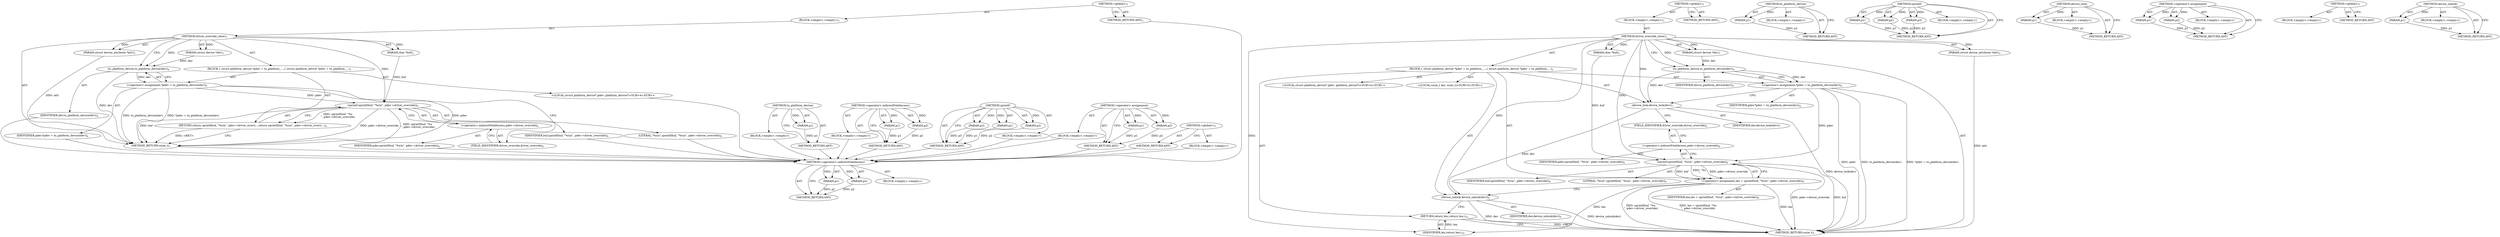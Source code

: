 digraph "device_unlock" {
vulnerable_6 [label=<(METHOD,&lt;global&gt;)<SUB>1</SUB>>];
vulnerable_7 [label=<(BLOCK,&lt;empty&gt;,&lt;empty&gt;)<SUB>1</SUB>>];
vulnerable_8 [label=<(METHOD,driver_override_show)<SUB>1</SUB>>];
vulnerable_9 [label=<(PARAM,struct device *dev)<SUB>1</SUB>>];
vulnerable_10 [label=<(PARAM,struct device_attribute *attr)<SUB>2</SUB>>];
vulnerable_11 [label=<(PARAM,char *buf)<SUB>2</SUB>>];
vulnerable_12 [label=<(BLOCK,{
 	struct platform_device *pdev = to_platform_...,{
 	struct platform_device *pdev = to_platform_...)<SUB>3</SUB>>];
vulnerable_13 [label="<(LOCAL,struct platform_device* pdev: platform_device*)<SUB>4</SUB>>"];
vulnerable_14 [label=<(&lt;operator&gt;.assignment,*pdev = to_platform_device(dev))<SUB>4</SUB>>];
vulnerable_15 [label=<(IDENTIFIER,pdev,*pdev = to_platform_device(dev))<SUB>4</SUB>>];
vulnerable_16 [label=<(to_platform_device,to_platform_device(dev))<SUB>4</SUB>>];
vulnerable_17 [label=<(IDENTIFIER,dev,to_platform_device(dev))<SUB>4</SUB>>];
vulnerable_18 [label=<(RETURN,return sprintf(buf, &quot;%s\n&quot;, pdev-&gt;driver_overri...,return sprintf(buf, &quot;%s\n&quot;, pdev-&gt;driver_overri...)<SUB>6</SUB>>];
vulnerable_19 [label=<(sprintf,sprintf(buf, &quot;%s\n&quot;, pdev-&gt;driver_override))<SUB>6</SUB>>];
vulnerable_20 [label=<(IDENTIFIER,buf,sprintf(buf, &quot;%s\n&quot;, pdev-&gt;driver_override))<SUB>6</SUB>>];
vulnerable_21 [label=<(LITERAL,&quot;%s\n&quot;,sprintf(buf, &quot;%s\n&quot;, pdev-&gt;driver_override))<SUB>6</SUB>>];
vulnerable_22 [label=<(&lt;operator&gt;.indirectFieldAccess,pdev-&gt;driver_override)<SUB>6</SUB>>];
vulnerable_23 [label=<(IDENTIFIER,pdev,sprintf(buf, &quot;%s\n&quot;, pdev-&gt;driver_override))<SUB>6</SUB>>];
vulnerable_24 [label=<(FIELD_IDENTIFIER,driver_override,driver_override)<SUB>6</SUB>>];
vulnerable_25 [label=<(METHOD_RETURN,ssize_t)<SUB>1</SUB>>];
vulnerable_27 [label=<(METHOD_RETURN,ANY)<SUB>1</SUB>>];
vulnerable_57 [label=<(METHOD,to_platform_device)>];
vulnerable_58 [label=<(PARAM,p1)>];
vulnerable_59 [label=<(BLOCK,&lt;empty&gt;,&lt;empty&gt;)>];
vulnerable_60 [label=<(METHOD_RETURN,ANY)>];
vulnerable_67 [label=<(METHOD,&lt;operator&gt;.indirectFieldAccess)>];
vulnerable_68 [label=<(PARAM,p1)>];
vulnerable_69 [label=<(PARAM,p2)>];
vulnerable_70 [label=<(BLOCK,&lt;empty&gt;,&lt;empty&gt;)>];
vulnerable_71 [label=<(METHOD_RETURN,ANY)>];
vulnerable_61 [label=<(METHOD,sprintf)>];
vulnerable_62 [label=<(PARAM,p1)>];
vulnerable_63 [label=<(PARAM,p2)>];
vulnerable_64 [label=<(PARAM,p3)>];
vulnerable_65 [label=<(BLOCK,&lt;empty&gt;,&lt;empty&gt;)>];
vulnerable_66 [label=<(METHOD_RETURN,ANY)>];
vulnerable_52 [label=<(METHOD,&lt;operator&gt;.assignment)>];
vulnerable_53 [label=<(PARAM,p1)>];
vulnerable_54 [label=<(PARAM,p2)>];
vulnerable_55 [label=<(BLOCK,&lt;empty&gt;,&lt;empty&gt;)>];
vulnerable_56 [label=<(METHOD_RETURN,ANY)>];
vulnerable_46 [label=<(METHOD,&lt;global&gt;)<SUB>1</SUB>>];
vulnerable_47 [label=<(BLOCK,&lt;empty&gt;,&lt;empty&gt;)>];
vulnerable_48 [label=<(METHOD_RETURN,ANY)>];
fixed_79 [label=<(METHOD,&lt;operator&gt;.indirectFieldAccess)>];
fixed_80 [label=<(PARAM,p1)>];
fixed_81 [label=<(PARAM,p2)>];
fixed_82 [label=<(BLOCK,&lt;empty&gt;,&lt;empty&gt;)>];
fixed_83 [label=<(METHOD_RETURN,ANY)>];
fixed_6 [label=<(METHOD,&lt;global&gt;)<SUB>1</SUB>>];
fixed_7 [label=<(BLOCK,&lt;empty&gt;,&lt;empty&gt;)<SUB>1</SUB>>];
fixed_8 [label=<(METHOD,driver_override_show)<SUB>1</SUB>>];
fixed_9 [label=<(PARAM,struct device *dev)<SUB>1</SUB>>];
fixed_10 [label=<(PARAM,struct device_attribute *attr)<SUB>2</SUB>>];
fixed_11 [label=<(PARAM,char *buf)<SUB>2</SUB>>];
fixed_12 [label=<(BLOCK,{
 	struct platform_device *pdev = to_platform_...,{
 	struct platform_device *pdev = to_platform_...)<SUB>3</SUB>>];
fixed_13 [label="<(LOCAL,struct platform_device* pdev: platform_device*)<SUB>4</SUB>>"];
fixed_14 [label=<(&lt;operator&gt;.assignment,*pdev = to_platform_device(dev))<SUB>4</SUB>>];
fixed_15 [label=<(IDENTIFIER,pdev,*pdev = to_platform_device(dev))<SUB>4</SUB>>];
fixed_16 [label=<(to_platform_device,to_platform_device(dev))<SUB>4</SUB>>];
fixed_17 [label=<(IDENTIFIER,dev,to_platform_device(dev))<SUB>4</SUB>>];
fixed_18 [label="<(LOCAL,ssize_t len: ssize_t)<SUB>5</SUB>>"];
fixed_19 [label=<(device_lock,device_lock(dev))<SUB>7</SUB>>];
fixed_20 [label=<(IDENTIFIER,dev,device_lock(dev))<SUB>7</SUB>>];
fixed_21 [label=<(&lt;operator&gt;.assignment,len = sprintf(buf, &quot;%s\n&quot;, pdev-&gt;driver_override))<SUB>8</SUB>>];
fixed_22 [label=<(IDENTIFIER,len,len = sprintf(buf, &quot;%s\n&quot;, pdev-&gt;driver_override))<SUB>8</SUB>>];
fixed_23 [label=<(sprintf,sprintf(buf, &quot;%s\n&quot;, pdev-&gt;driver_override))<SUB>8</SUB>>];
fixed_24 [label=<(IDENTIFIER,buf,sprintf(buf, &quot;%s\n&quot;, pdev-&gt;driver_override))<SUB>8</SUB>>];
fixed_25 [label=<(LITERAL,&quot;%s\n&quot;,sprintf(buf, &quot;%s\n&quot;, pdev-&gt;driver_override))<SUB>8</SUB>>];
fixed_26 [label=<(&lt;operator&gt;.indirectFieldAccess,pdev-&gt;driver_override)<SUB>8</SUB>>];
fixed_27 [label=<(IDENTIFIER,pdev,sprintf(buf, &quot;%s\n&quot;, pdev-&gt;driver_override))<SUB>8</SUB>>];
fixed_28 [label=<(FIELD_IDENTIFIER,driver_override,driver_override)<SUB>8</SUB>>];
fixed_29 [label=<(device_unlock,device_unlock(dev))<SUB>9</SUB>>];
fixed_30 [label=<(IDENTIFIER,dev,device_unlock(dev))<SUB>9</SUB>>];
fixed_31 [label=<(RETURN,return len;,return len;)<SUB>10</SUB>>];
fixed_32 [label=<(IDENTIFIER,len,return len;)<SUB>10</SUB>>];
fixed_33 [label=<(METHOD_RETURN,ssize_t)<SUB>1</SUB>>];
fixed_35 [label=<(METHOD_RETURN,ANY)<SUB>1</SUB>>];
fixed_65 [label=<(METHOD,to_platform_device)>];
fixed_66 [label=<(PARAM,p1)>];
fixed_67 [label=<(BLOCK,&lt;empty&gt;,&lt;empty&gt;)>];
fixed_68 [label=<(METHOD_RETURN,ANY)>];
fixed_73 [label=<(METHOD,sprintf)>];
fixed_74 [label=<(PARAM,p1)>];
fixed_75 [label=<(PARAM,p2)>];
fixed_76 [label=<(PARAM,p3)>];
fixed_77 [label=<(BLOCK,&lt;empty&gt;,&lt;empty&gt;)>];
fixed_78 [label=<(METHOD_RETURN,ANY)>];
fixed_69 [label=<(METHOD,device_lock)>];
fixed_70 [label=<(PARAM,p1)>];
fixed_71 [label=<(BLOCK,&lt;empty&gt;,&lt;empty&gt;)>];
fixed_72 [label=<(METHOD_RETURN,ANY)>];
fixed_60 [label=<(METHOD,&lt;operator&gt;.assignment)>];
fixed_61 [label=<(PARAM,p1)>];
fixed_62 [label=<(PARAM,p2)>];
fixed_63 [label=<(BLOCK,&lt;empty&gt;,&lt;empty&gt;)>];
fixed_64 [label=<(METHOD_RETURN,ANY)>];
fixed_54 [label=<(METHOD,&lt;global&gt;)<SUB>1</SUB>>];
fixed_55 [label=<(BLOCK,&lt;empty&gt;,&lt;empty&gt;)>];
fixed_56 [label=<(METHOD_RETURN,ANY)>];
fixed_84 [label=<(METHOD,device_unlock)>];
fixed_85 [label=<(PARAM,p1)>];
fixed_86 [label=<(BLOCK,&lt;empty&gt;,&lt;empty&gt;)>];
fixed_87 [label=<(METHOD_RETURN,ANY)>];
vulnerable_6 -> vulnerable_7  [key=0, label="AST: "];
vulnerable_6 -> vulnerable_27  [key=0, label="AST: "];
vulnerable_6 -> vulnerable_27  [key=1, label="CFG: "];
vulnerable_7 -> vulnerable_8  [key=0, label="AST: "];
vulnerable_8 -> vulnerable_9  [key=0, label="AST: "];
vulnerable_8 -> vulnerable_9  [key=1, label="DDG: "];
vulnerable_8 -> vulnerable_10  [key=0, label="AST: "];
vulnerable_8 -> vulnerable_10  [key=1, label="DDG: "];
vulnerable_8 -> vulnerable_11  [key=0, label="AST: "];
vulnerable_8 -> vulnerable_11  [key=1, label="DDG: "];
vulnerable_8 -> vulnerable_12  [key=0, label="AST: "];
vulnerable_8 -> vulnerable_25  [key=0, label="AST: "];
vulnerable_8 -> vulnerable_16  [key=0, label="CFG: "];
vulnerable_8 -> vulnerable_16  [key=1, label="DDG: "];
vulnerable_8 -> vulnerable_19  [key=0, label="DDG: "];
vulnerable_9 -> vulnerable_16  [key=0, label="DDG: dev"];
vulnerable_10 -> vulnerable_25  [key=0, label="DDG: attr"];
vulnerable_11 -> vulnerable_19  [key=0, label="DDG: buf"];
vulnerable_12 -> vulnerable_13  [key=0, label="AST: "];
vulnerable_12 -> vulnerable_14  [key=0, label="AST: "];
vulnerable_12 -> vulnerable_18  [key=0, label="AST: "];
vulnerable_13 -> fixed_79  [key=0];
vulnerable_14 -> vulnerable_15  [key=0, label="AST: "];
vulnerable_14 -> vulnerable_16  [key=0, label="AST: "];
vulnerable_14 -> vulnerable_24  [key=0, label="CFG: "];
vulnerable_14 -> vulnerable_25  [key=0, label="DDG: pdev"];
vulnerable_14 -> vulnerable_25  [key=1, label="DDG: to_platform_device(dev)"];
vulnerable_14 -> vulnerable_25  [key=2, label="DDG: *pdev = to_platform_device(dev)"];
vulnerable_14 -> vulnerable_19  [key=0, label="DDG: pdev"];
vulnerable_15 -> fixed_79  [key=0];
vulnerable_16 -> vulnerable_17  [key=0, label="AST: "];
vulnerable_16 -> vulnerable_14  [key=0, label="CFG: "];
vulnerable_16 -> vulnerable_14  [key=1, label="DDG: dev"];
vulnerable_16 -> vulnerable_25  [key=0, label="DDG: dev"];
vulnerable_17 -> fixed_79  [key=0];
vulnerable_18 -> vulnerable_19  [key=0, label="AST: "];
vulnerable_18 -> vulnerable_25  [key=0, label="CFG: "];
vulnerable_18 -> vulnerable_25  [key=1, label="DDG: &lt;RET&gt;"];
vulnerable_19 -> vulnerable_20  [key=0, label="AST: "];
vulnerable_19 -> vulnerable_21  [key=0, label="AST: "];
vulnerable_19 -> vulnerable_22  [key=0, label="AST: "];
vulnerable_19 -> vulnerable_18  [key=0, label="CFG: "];
vulnerable_19 -> vulnerable_18  [key=1, label="DDG: sprintf(buf, &quot;%s\n&quot;, pdev-&gt;driver_override)"];
vulnerable_19 -> vulnerable_25  [key=0, label="DDG: buf"];
vulnerable_19 -> vulnerable_25  [key=1, label="DDG: pdev-&gt;driver_override"];
vulnerable_19 -> vulnerable_25  [key=2, label="DDG: sprintf(buf, &quot;%s\n&quot;, pdev-&gt;driver_override)"];
vulnerable_20 -> fixed_79  [key=0];
vulnerable_21 -> fixed_79  [key=0];
vulnerable_22 -> vulnerable_23  [key=0, label="AST: "];
vulnerable_22 -> vulnerable_24  [key=0, label="AST: "];
vulnerable_22 -> vulnerable_19  [key=0, label="CFG: "];
vulnerable_23 -> fixed_79  [key=0];
vulnerable_24 -> vulnerable_22  [key=0, label="CFG: "];
vulnerable_25 -> fixed_79  [key=0];
vulnerable_27 -> fixed_79  [key=0];
vulnerable_57 -> vulnerable_58  [key=0, label="AST: "];
vulnerable_57 -> vulnerable_58  [key=1, label="DDG: "];
vulnerable_57 -> vulnerable_59  [key=0, label="AST: "];
vulnerable_57 -> vulnerable_60  [key=0, label="AST: "];
vulnerable_57 -> vulnerable_60  [key=1, label="CFG: "];
vulnerable_58 -> vulnerable_60  [key=0, label="DDG: p1"];
vulnerable_59 -> fixed_79  [key=0];
vulnerable_60 -> fixed_79  [key=0];
vulnerable_67 -> vulnerable_68  [key=0, label="AST: "];
vulnerable_67 -> vulnerable_68  [key=1, label="DDG: "];
vulnerable_67 -> vulnerable_70  [key=0, label="AST: "];
vulnerable_67 -> vulnerable_69  [key=0, label="AST: "];
vulnerable_67 -> vulnerable_69  [key=1, label="DDG: "];
vulnerable_67 -> vulnerable_71  [key=0, label="AST: "];
vulnerable_67 -> vulnerable_71  [key=1, label="CFG: "];
vulnerable_68 -> vulnerable_71  [key=0, label="DDG: p1"];
vulnerable_69 -> vulnerable_71  [key=0, label="DDG: p2"];
vulnerable_70 -> fixed_79  [key=0];
vulnerable_71 -> fixed_79  [key=0];
vulnerable_61 -> vulnerable_62  [key=0, label="AST: "];
vulnerable_61 -> vulnerable_62  [key=1, label="DDG: "];
vulnerable_61 -> vulnerable_65  [key=0, label="AST: "];
vulnerable_61 -> vulnerable_63  [key=0, label="AST: "];
vulnerable_61 -> vulnerable_63  [key=1, label="DDG: "];
vulnerable_61 -> vulnerable_66  [key=0, label="AST: "];
vulnerable_61 -> vulnerable_66  [key=1, label="CFG: "];
vulnerable_61 -> vulnerable_64  [key=0, label="AST: "];
vulnerable_61 -> vulnerable_64  [key=1, label="DDG: "];
vulnerable_62 -> vulnerable_66  [key=0, label="DDG: p1"];
vulnerable_63 -> vulnerable_66  [key=0, label="DDG: p2"];
vulnerable_64 -> vulnerable_66  [key=0, label="DDG: p3"];
vulnerable_65 -> fixed_79  [key=0];
vulnerable_66 -> fixed_79  [key=0];
vulnerable_52 -> vulnerable_53  [key=0, label="AST: "];
vulnerable_52 -> vulnerable_53  [key=1, label="DDG: "];
vulnerable_52 -> vulnerable_55  [key=0, label="AST: "];
vulnerable_52 -> vulnerable_54  [key=0, label="AST: "];
vulnerable_52 -> vulnerable_54  [key=1, label="DDG: "];
vulnerable_52 -> vulnerable_56  [key=0, label="AST: "];
vulnerable_52 -> vulnerable_56  [key=1, label="CFG: "];
vulnerable_53 -> vulnerable_56  [key=0, label="DDG: p1"];
vulnerable_54 -> vulnerable_56  [key=0, label="DDG: p2"];
vulnerable_55 -> fixed_79  [key=0];
vulnerable_56 -> fixed_79  [key=0];
vulnerable_46 -> vulnerable_47  [key=0, label="AST: "];
vulnerable_46 -> vulnerable_48  [key=0, label="AST: "];
vulnerable_46 -> vulnerable_48  [key=1, label="CFG: "];
vulnerable_47 -> fixed_79  [key=0];
vulnerable_48 -> fixed_79  [key=0];
fixed_79 -> fixed_80  [key=0, label="AST: "];
fixed_79 -> fixed_80  [key=1, label="DDG: "];
fixed_79 -> fixed_82  [key=0, label="AST: "];
fixed_79 -> fixed_81  [key=0, label="AST: "];
fixed_79 -> fixed_81  [key=1, label="DDG: "];
fixed_79 -> fixed_83  [key=0, label="AST: "];
fixed_79 -> fixed_83  [key=1, label="CFG: "];
fixed_80 -> fixed_83  [key=0, label="DDG: p1"];
fixed_81 -> fixed_83  [key=0, label="DDG: p2"];
fixed_6 -> fixed_7  [key=0, label="AST: "];
fixed_6 -> fixed_35  [key=0, label="AST: "];
fixed_6 -> fixed_35  [key=1, label="CFG: "];
fixed_7 -> fixed_8  [key=0, label="AST: "];
fixed_8 -> fixed_9  [key=0, label="AST: "];
fixed_8 -> fixed_9  [key=1, label="DDG: "];
fixed_8 -> fixed_10  [key=0, label="AST: "];
fixed_8 -> fixed_10  [key=1, label="DDG: "];
fixed_8 -> fixed_11  [key=0, label="AST: "];
fixed_8 -> fixed_11  [key=1, label="DDG: "];
fixed_8 -> fixed_12  [key=0, label="AST: "];
fixed_8 -> fixed_33  [key=0, label="AST: "];
fixed_8 -> fixed_16  [key=0, label="CFG: "];
fixed_8 -> fixed_16  [key=1, label="DDG: "];
fixed_8 -> fixed_19  [key=0, label="DDG: "];
fixed_8 -> fixed_29  [key=0, label="DDG: "];
fixed_8 -> fixed_32  [key=0, label="DDG: "];
fixed_8 -> fixed_23  [key=0, label="DDG: "];
fixed_9 -> fixed_16  [key=0, label="DDG: dev"];
fixed_10 -> fixed_33  [key=0, label="DDG: attr"];
fixed_11 -> fixed_23  [key=0, label="DDG: buf"];
fixed_12 -> fixed_13  [key=0, label="AST: "];
fixed_12 -> fixed_14  [key=0, label="AST: "];
fixed_12 -> fixed_18  [key=0, label="AST: "];
fixed_12 -> fixed_19  [key=0, label="AST: "];
fixed_12 -> fixed_21  [key=0, label="AST: "];
fixed_12 -> fixed_29  [key=0, label="AST: "];
fixed_12 -> fixed_31  [key=0, label="AST: "];
fixed_14 -> fixed_15  [key=0, label="AST: "];
fixed_14 -> fixed_16  [key=0, label="AST: "];
fixed_14 -> fixed_19  [key=0, label="CFG: "];
fixed_14 -> fixed_33  [key=0, label="DDG: pdev"];
fixed_14 -> fixed_33  [key=1, label="DDG: to_platform_device(dev)"];
fixed_14 -> fixed_33  [key=2, label="DDG: *pdev = to_platform_device(dev)"];
fixed_14 -> fixed_23  [key=0, label="DDG: pdev"];
fixed_16 -> fixed_17  [key=0, label="AST: "];
fixed_16 -> fixed_14  [key=0, label="CFG: "];
fixed_16 -> fixed_14  [key=1, label="DDG: dev"];
fixed_16 -> fixed_19  [key=0, label="DDG: dev"];
fixed_19 -> fixed_20  [key=0, label="AST: "];
fixed_19 -> fixed_28  [key=0, label="CFG: "];
fixed_19 -> fixed_33  [key=0, label="DDG: device_lock(dev)"];
fixed_19 -> fixed_29  [key=0, label="DDG: dev"];
fixed_21 -> fixed_22  [key=0, label="AST: "];
fixed_21 -> fixed_23  [key=0, label="AST: "];
fixed_21 -> fixed_29  [key=0, label="CFG: "];
fixed_21 -> fixed_33  [key=0, label="DDG: len"];
fixed_21 -> fixed_33  [key=1, label="DDG: sprintf(buf, &quot;%s\n&quot;, pdev-&gt;driver_override)"];
fixed_21 -> fixed_33  [key=2, label="DDG: len = sprintf(buf, &quot;%s\n&quot;, pdev-&gt;driver_override)"];
fixed_21 -> fixed_32  [key=0, label="DDG: len"];
fixed_23 -> fixed_24  [key=0, label="AST: "];
fixed_23 -> fixed_25  [key=0, label="AST: "];
fixed_23 -> fixed_26  [key=0, label="AST: "];
fixed_23 -> fixed_21  [key=0, label="CFG: "];
fixed_23 -> fixed_21  [key=1, label="DDG: buf"];
fixed_23 -> fixed_21  [key=2, label="DDG: &quot;%s\n&quot;"];
fixed_23 -> fixed_21  [key=3, label="DDG: pdev-&gt;driver_override"];
fixed_23 -> fixed_33  [key=0, label="DDG: buf"];
fixed_23 -> fixed_33  [key=1, label="DDG: pdev-&gt;driver_override"];
fixed_26 -> fixed_27  [key=0, label="AST: "];
fixed_26 -> fixed_28  [key=0, label="AST: "];
fixed_26 -> fixed_23  [key=0, label="CFG: "];
fixed_28 -> fixed_26  [key=0, label="CFG: "];
fixed_29 -> fixed_30  [key=0, label="AST: "];
fixed_29 -> fixed_31  [key=0, label="CFG: "];
fixed_29 -> fixed_33  [key=0, label="DDG: dev"];
fixed_29 -> fixed_33  [key=1, label="DDG: device_unlock(dev)"];
fixed_31 -> fixed_32  [key=0, label="AST: "];
fixed_31 -> fixed_33  [key=0, label="CFG: "];
fixed_31 -> fixed_33  [key=1, label="DDG: &lt;RET&gt;"];
fixed_32 -> fixed_31  [key=0, label="DDG: len"];
fixed_65 -> fixed_66  [key=0, label="AST: "];
fixed_65 -> fixed_66  [key=1, label="DDG: "];
fixed_65 -> fixed_67  [key=0, label="AST: "];
fixed_65 -> fixed_68  [key=0, label="AST: "];
fixed_65 -> fixed_68  [key=1, label="CFG: "];
fixed_66 -> fixed_68  [key=0, label="DDG: p1"];
fixed_73 -> fixed_74  [key=0, label="AST: "];
fixed_73 -> fixed_74  [key=1, label="DDG: "];
fixed_73 -> fixed_77  [key=0, label="AST: "];
fixed_73 -> fixed_75  [key=0, label="AST: "];
fixed_73 -> fixed_75  [key=1, label="DDG: "];
fixed_73 -> fixed_78  [key=0, label="AST: "];
fixed_73 -> fixed_78  [key=1, label="CFG: "];
fixed_73 -> fixed_76  [key=0, label="AST: "];
fixed_73 -> fixed_76  [key=1, label="DDG: "];
fixed_74 -> fixed_78  [key=0, label="DDG: p1"];
fixed_75 -> fixed_78  [key=0, label="DDG: p2"];
fixed_76 -> fixed_78  [key=0, label="DDG: p3"];
fixed_69 -> fixed_70  [key=0, label="AST: "];
fixed_69 -> fixed_70  [key=1, label="DDG: "];
fixed_69 -> fixed_71  [key=0, label="AST: "];
fixed_69 -> fixed_72  [key=0, label="AST: "];
fixed_69 -> fixed_72  [key=1, label="CFG: "];
fixed_70 -> fixed_72  [key=0, label="DDG: p1"];
fixed_60 -> fixed_61  [key=0, label="AST: "];
fixed_60 -> fixed_61  [key=1, label="DDG: "];
fixed_60 -> fixed_63  [key=0, label="AST: "];
fixed_60 -> fixed_62  [key=0, label="AST: "];
fixed_60 -> fixed_62  [key=1, label="DDG: "];
fixed_60 -> fixed_64  [key=0, label="AST: "];
fixed_60 -> fixed_64  [key=1, label="CFG: "];
fixed_61 -> fixed_64  [key=0, label="DDG: p1"];
fixed_62 -> fixed_64  [key=0, label="DDG: p2"];
fixed_54 -> fixed_55  [key=0, label="AST: "];
fixed_54 -> fixed_56  [key=0, label="AST: "];
fixed_54 -> fixed_56  [key=1, label="CFG: "];
fixed_84 -> fixed_85  [key=0, label="AST: "];
fixed_84 -> fixed_85  [key=1, label="DDG: "];
fixed_84 -> fixed_86  [key=0, label="AST: "];
fixed_84 -> fixed_87  [key=0, label="AST: "];
fixed_84 -> fixed_87  [key=1, label="CFG: "];
fixed_85 -> fixed_87  [key=0, label="DDG: p1"];
}
